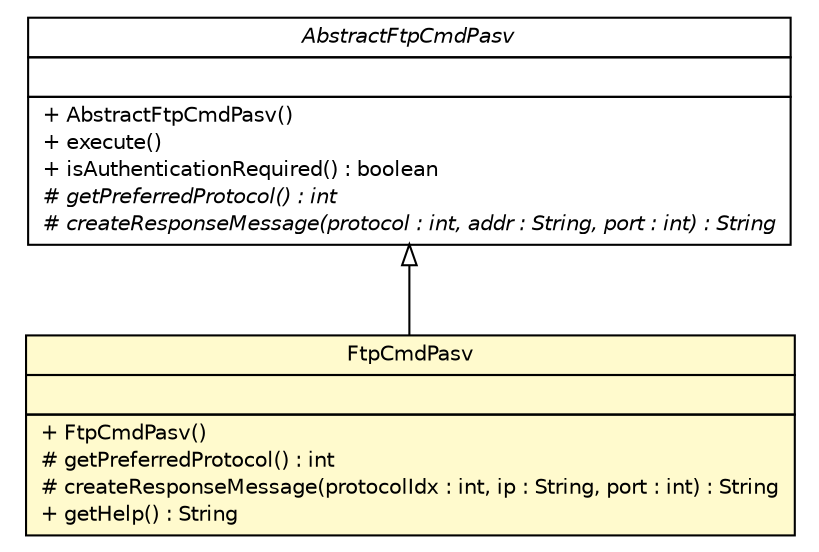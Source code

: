 #!/usr/local/bin/dot
#
# Class diagram 
# Generated by UMLGraph version 5.1 (http://www.umlgraph.org/)
#

digraph G {
	edge [fontname="Helvetica",fontsize=10,labelfontname="Helvetica",labelfontsize=10];
	node [fontname="Helvetica",fontsize=10,shape=plaintext];
	nodesep=0.25;
	ranksep=0.5;
	// com.apporiented.hermesftp.cmd.AbstractFtpCmdPasv
	c13741 [label=<<table title="com.apporiented.hermesftp.cmd.AbstractFtpCmdPasv" border="0" cellborder="1" cellspacing="0" cellpadding="2" port="p" href="../AbstractFtpCmdPasv.html">
		<tr><td><table border="0" cellspacing="0" cellpadding="1">
<tr><td align="center" balign="center"><font face="Helvetica-Oblique"> AbstractFtpCmdPasv </font></td></tr>
		</table></td></tr>
		<tr><td><table border="0" cellspacing="0" cellpadding="1">
<tr><td align="left" balign="left">  </td></tr>
		</table></td></tr>
		<tr><td><table border="0" cellspacing="0" cellpadding="1">
<tr><td align="left" balign="left"> + AbstractFtpCmdPasv() </td></tr>
<tr><td align="left" balign="left"> + execute() </td></tr>
<tr><td align="left" balign="left"> + isAuthenticationRequired() : boolean </td></tr>
<tr><td align="left" balign="left"><font face="Helvetica-Oblique" point-size="10.0"> # getPreferredProtocol() : int </font></td></tr>
<tr><td align="left" balign="left"><font face="Helvetica-Oblique" point-size="10.0"> # createResponseMessage(protocol : int, addr : String, port : int) : String </font></td></tr>
		</table></td></tr>
		</table>>, fontname="Helvetica", fontcolor="black", fontsize=10.0];
	// com.apporiented.hermesftp.cmd.impl.FtpCmdPasv
	c13770 [label=<<table title="com.apporiented.hermesftp.cmd.impl.FtpCmdPasv" border="0" cellborder="1" cellspacing="0" cellpadding="2" port="p" bgcolor="lemonChiffon" href="./FtpCmdPasv.html">
		<tr><td><table border="0" cellspacing="0" cellpadding="1">
<tr><td align="center" balign="center"> FtpCmdPasv </td></tr>
		</table></td></tr>
		<tr><td><table border="0" cellspacing="0" cellpadding="1">
<tr><td align="left" balign="left">  </td></tr>
		</table></td></tr>
		<tr><td><table border="0" cellspacing="0" cellpadding="1">
<tr><td align="left" balign="left"> + FtpCmdPasv() </td></tr>
<tr><td align="left" balign="left"> # getPreferredProtocol() : int </td></tr>
<tr><td align="left" balign="left"> # createResponseMessage(protocolIdx : int, ip : String, port : int) : String </td></tr>
<tr><td align="left" balign="left"> + getHelp() : String </td></tr>
		</table></td></tr>
		</table>>, fontname="Helvetica", fontcolor="black", fontsize=10.0];
	//com.apporiented.hermesftp.cmd.impl.FtpCmdPasv extends com.apporiented.hermesftp.cmd.AbstractFtpCmdPasv
	c13741:p -> c13770:p [dir=back,arrowtail=empty];
}

